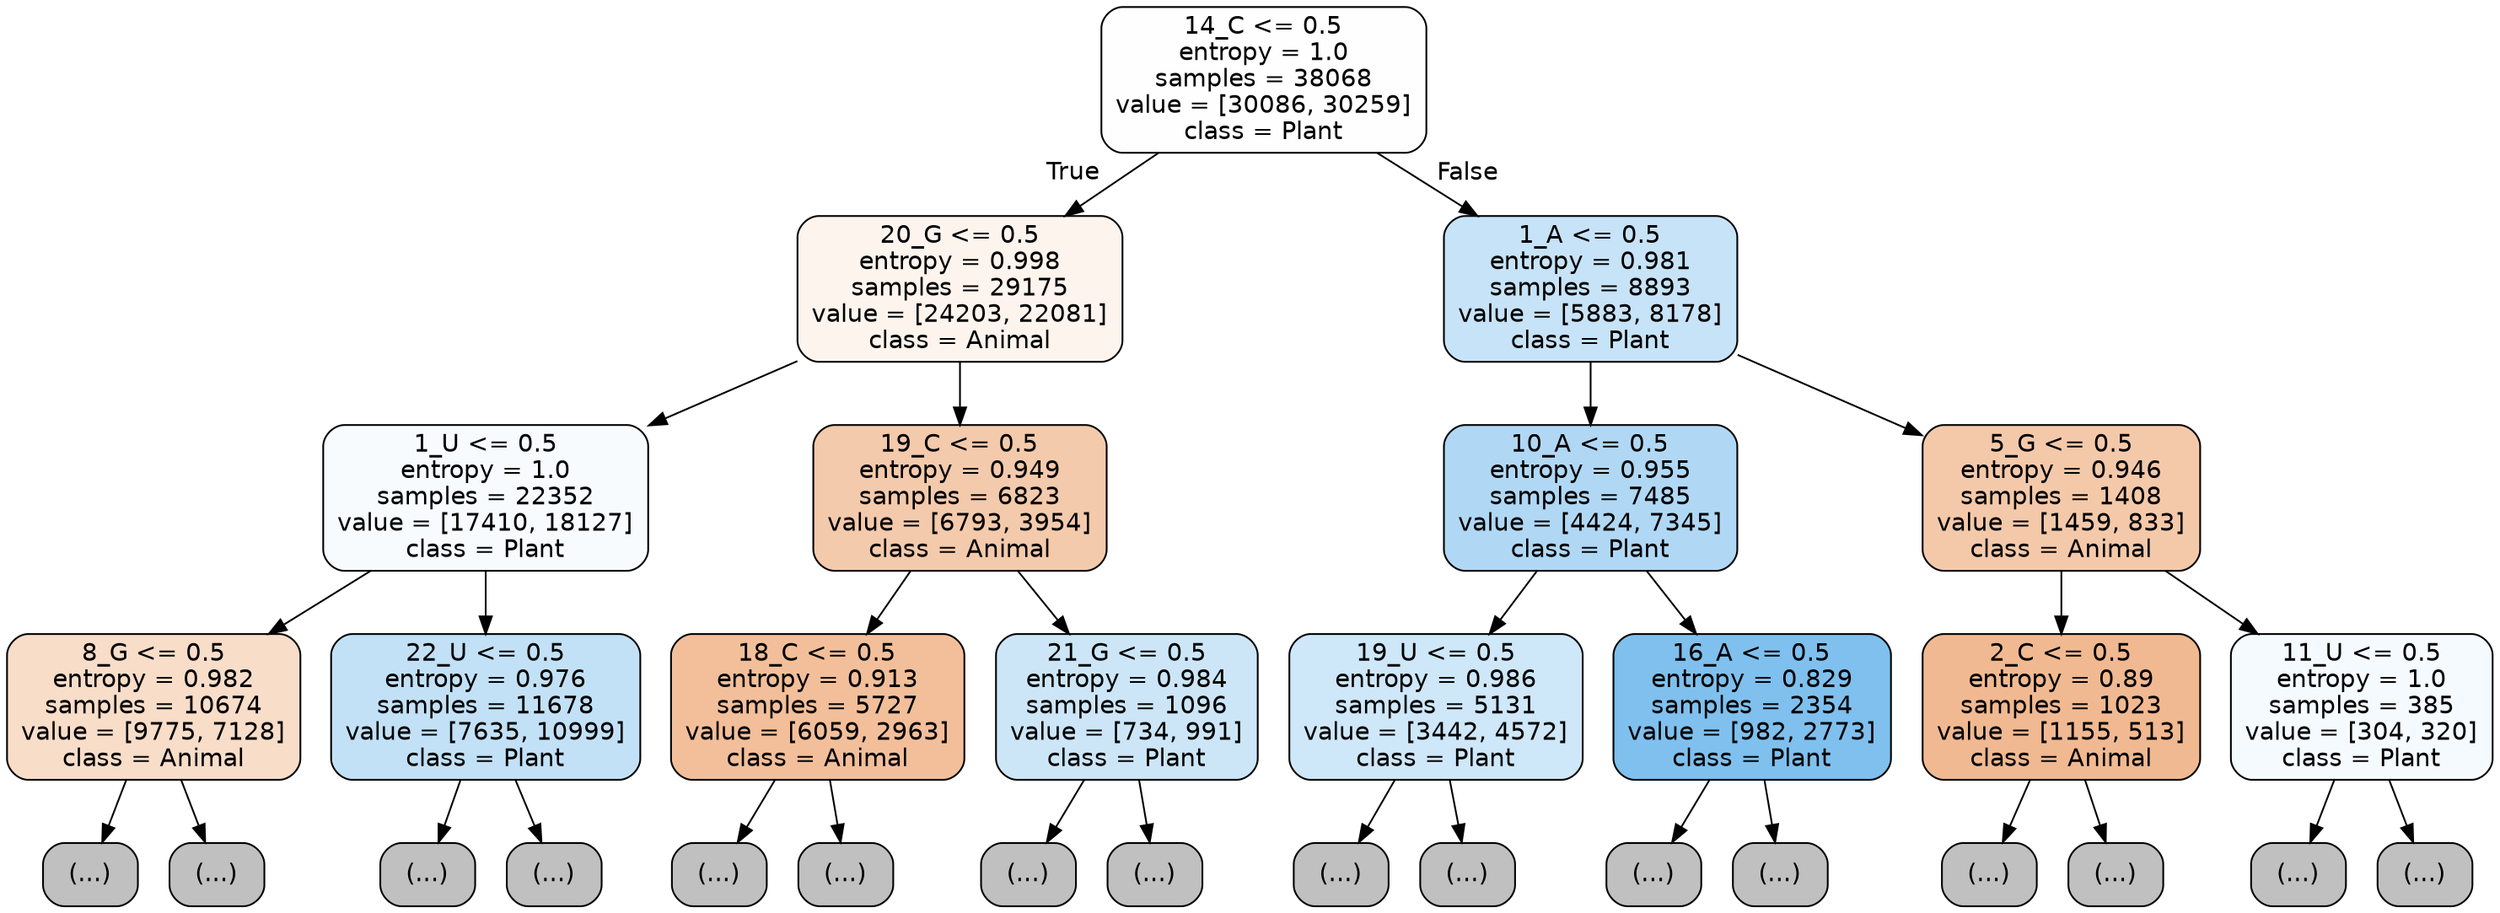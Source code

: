 digraph Tree {
node [shape=box, style="filled, rounded", color="black", fontname="helvetica"] ;
edge [fontname="helvetica"] ;
0 [label="14_C <= 0.5\nentropy = 1.0\nsamples = 38068\nvalue = [30086, 30259]\nclass = Plant", fillcolor="#fefeff"] ;
1 [label="20_G <= 0.5\nentropy = 0.998\nsamples = 29175\nvalue = [24203, 22081]\nclass = Animal", fillcolor="#fdf4ee"] ;
0 -> 1 [labeldistance=2.5, labelangle=45, headlabel="True"] ;
2 [label="1_U <= 0.5\nentropy = 1.0\nsamples = 22352\nvalue = [17410, 18127]\nclass = Plant", fillcolor="#f7fbfe"] ;
1 -> 2 ;
3 [label="8_G <= 0.5\nentropy = 0.982\nsamples = 10674\nvalue = [9775, 7128]\nclass = Animal", fillcolor="#f8ddc9"] ;
2 -> 3 ;
4 [label="(...)", fillcolor="#C0C0C0"] ;
3 -> 4 ;
4187 [label="(...)", fillcolor="#C0C0C0"] ;
3 -> 4187 ;
5686 [label="22_U <= 0.5\nentropy = 0.976\nsamples = 11678\nvalue = [7635, 10999]\nclass = Plant", fillcolor="#c2e1f7"] ;
2 -> 5686 ;
5687 [label="(...)", fillcolor="#C0C0C0"] ;
5686 -> 5687 ;
9492 [label="(...)", fillcolor="#C0C0C0"] ;
5686 -> 9492 ;
10039 [label="19_C <= 0.5\nentropy = 0.949\nsamples = 6823\nvalue = [6793, 3954]\nclass = Animal", fillcolor="#f4caac"] ;
1 -> 10039 ;
10040 [label="18_C <= 0.5\nentropy = 0.913\nsamples = 5727\nvalue = [6059, 2963]\nclass = Animal", fillcolor="#f2bf9a"] ;
10039 -> 10040 ;
10041 [label="(...)", fillcolor="#C0C0C0"] ;
10040 -> 10041 ;
12262 [label="(...)", fillcolor="#C0C0C0"] ;
10040 -> 12262 ;
12967 [label="21_G <= 0.5\nentropy = 0.984\nsamples = 1096\nvalue = [734, 991]\nclass = Plant", fillcolor="#cce6f8"] ;
10039 -> 12967 ;
12968 [label="(...)", fillcolor="#C0C0C0"] ;
12967 -> 12968 ;
13383 [label="(...)", fillcolor="#C0C0C0"] ;
12967 -> 13383 ;
13574 [label="1_A <= 0.5\nentropy = 0.981\nsamples = 8893\nvalue = [5883, 8178]\nclass = Plant", fillcolor="#c7e3f8"] ;
0 -> 13574 [labeldistance=2.5, labelangle=-45, headlabel="False"] ;
13575 [label="10_A <= 0.5\nentropy = 0.955\nsamples = 7485\nvalue = [4424, 7345]\nclass = Plant", fillcolor="#b0d8f5"] ;
13574 -> 13575 ;
13576 [label="19_U <= 0.5\nentropy = 0.986\nsamples = 5131\nvalue = [3442, 4572]\nclass = Plant", fillcolor="#cee7f9"] ;
13575 -> 13576 ;
13577 [label="(...)", fillcolor="#C0C0C0"] ;
13576 -> 13577 ;
15168 [label="(...)", fillcolor="#C0C0C0"] ;
13576 -> 15168 ;
15733 [label="16_A <= 0.5\nentropy = 0.829\nsamples = 2354\nvalue = [982, 2773]\nclass = Plant", fillcolor="#7fc0ee"] ;
13575 -> 15733 ;
15734 [label="(...)", fillcolor="#C0C0C0"] ;
15733 -> 15734 ;
16271 [label="(...)", fillcolor="#C0C0C0"] ;
15733 -> 16271 ;
16414 [label="5_G <= 0.5\nentropy = 0.946\nsamples = 1408\nvalue = [1459, 833]\nclass = Animal", fillcolor="#f4c9aa"] ;
13574 -> 16414 ;
16415 [label="2_C <= 0.5\nentropy = 0.89\nsamples = 1023\nvalue = [1155, 513]\nclass = Animal", fillcolor="#f1b991"] ;
16414 -> 16415 ;
16416 [label="(...)", fillcolor="#C0C0C0"] ;
16415 -> 16416 ;
16855 [label="(...)", fillcolor="#C0C0C0"] ;
16415 -> 16855 ;
16988 [label="11_U <= 0.5\nentropy = 1.0\nsamples = 385\nvalue = [304, 320]\nclass = Plant", fillcolor="#f5fafe"] ;
16414 -> 16988 ;
16989 [label="(...)", fillcolor="#C0C0C0"] ;
16988 -> 16989 ;
17168 [label="(...)", fillcolor="#C0C0C0"] ;
16988 -> 17168 ;
}